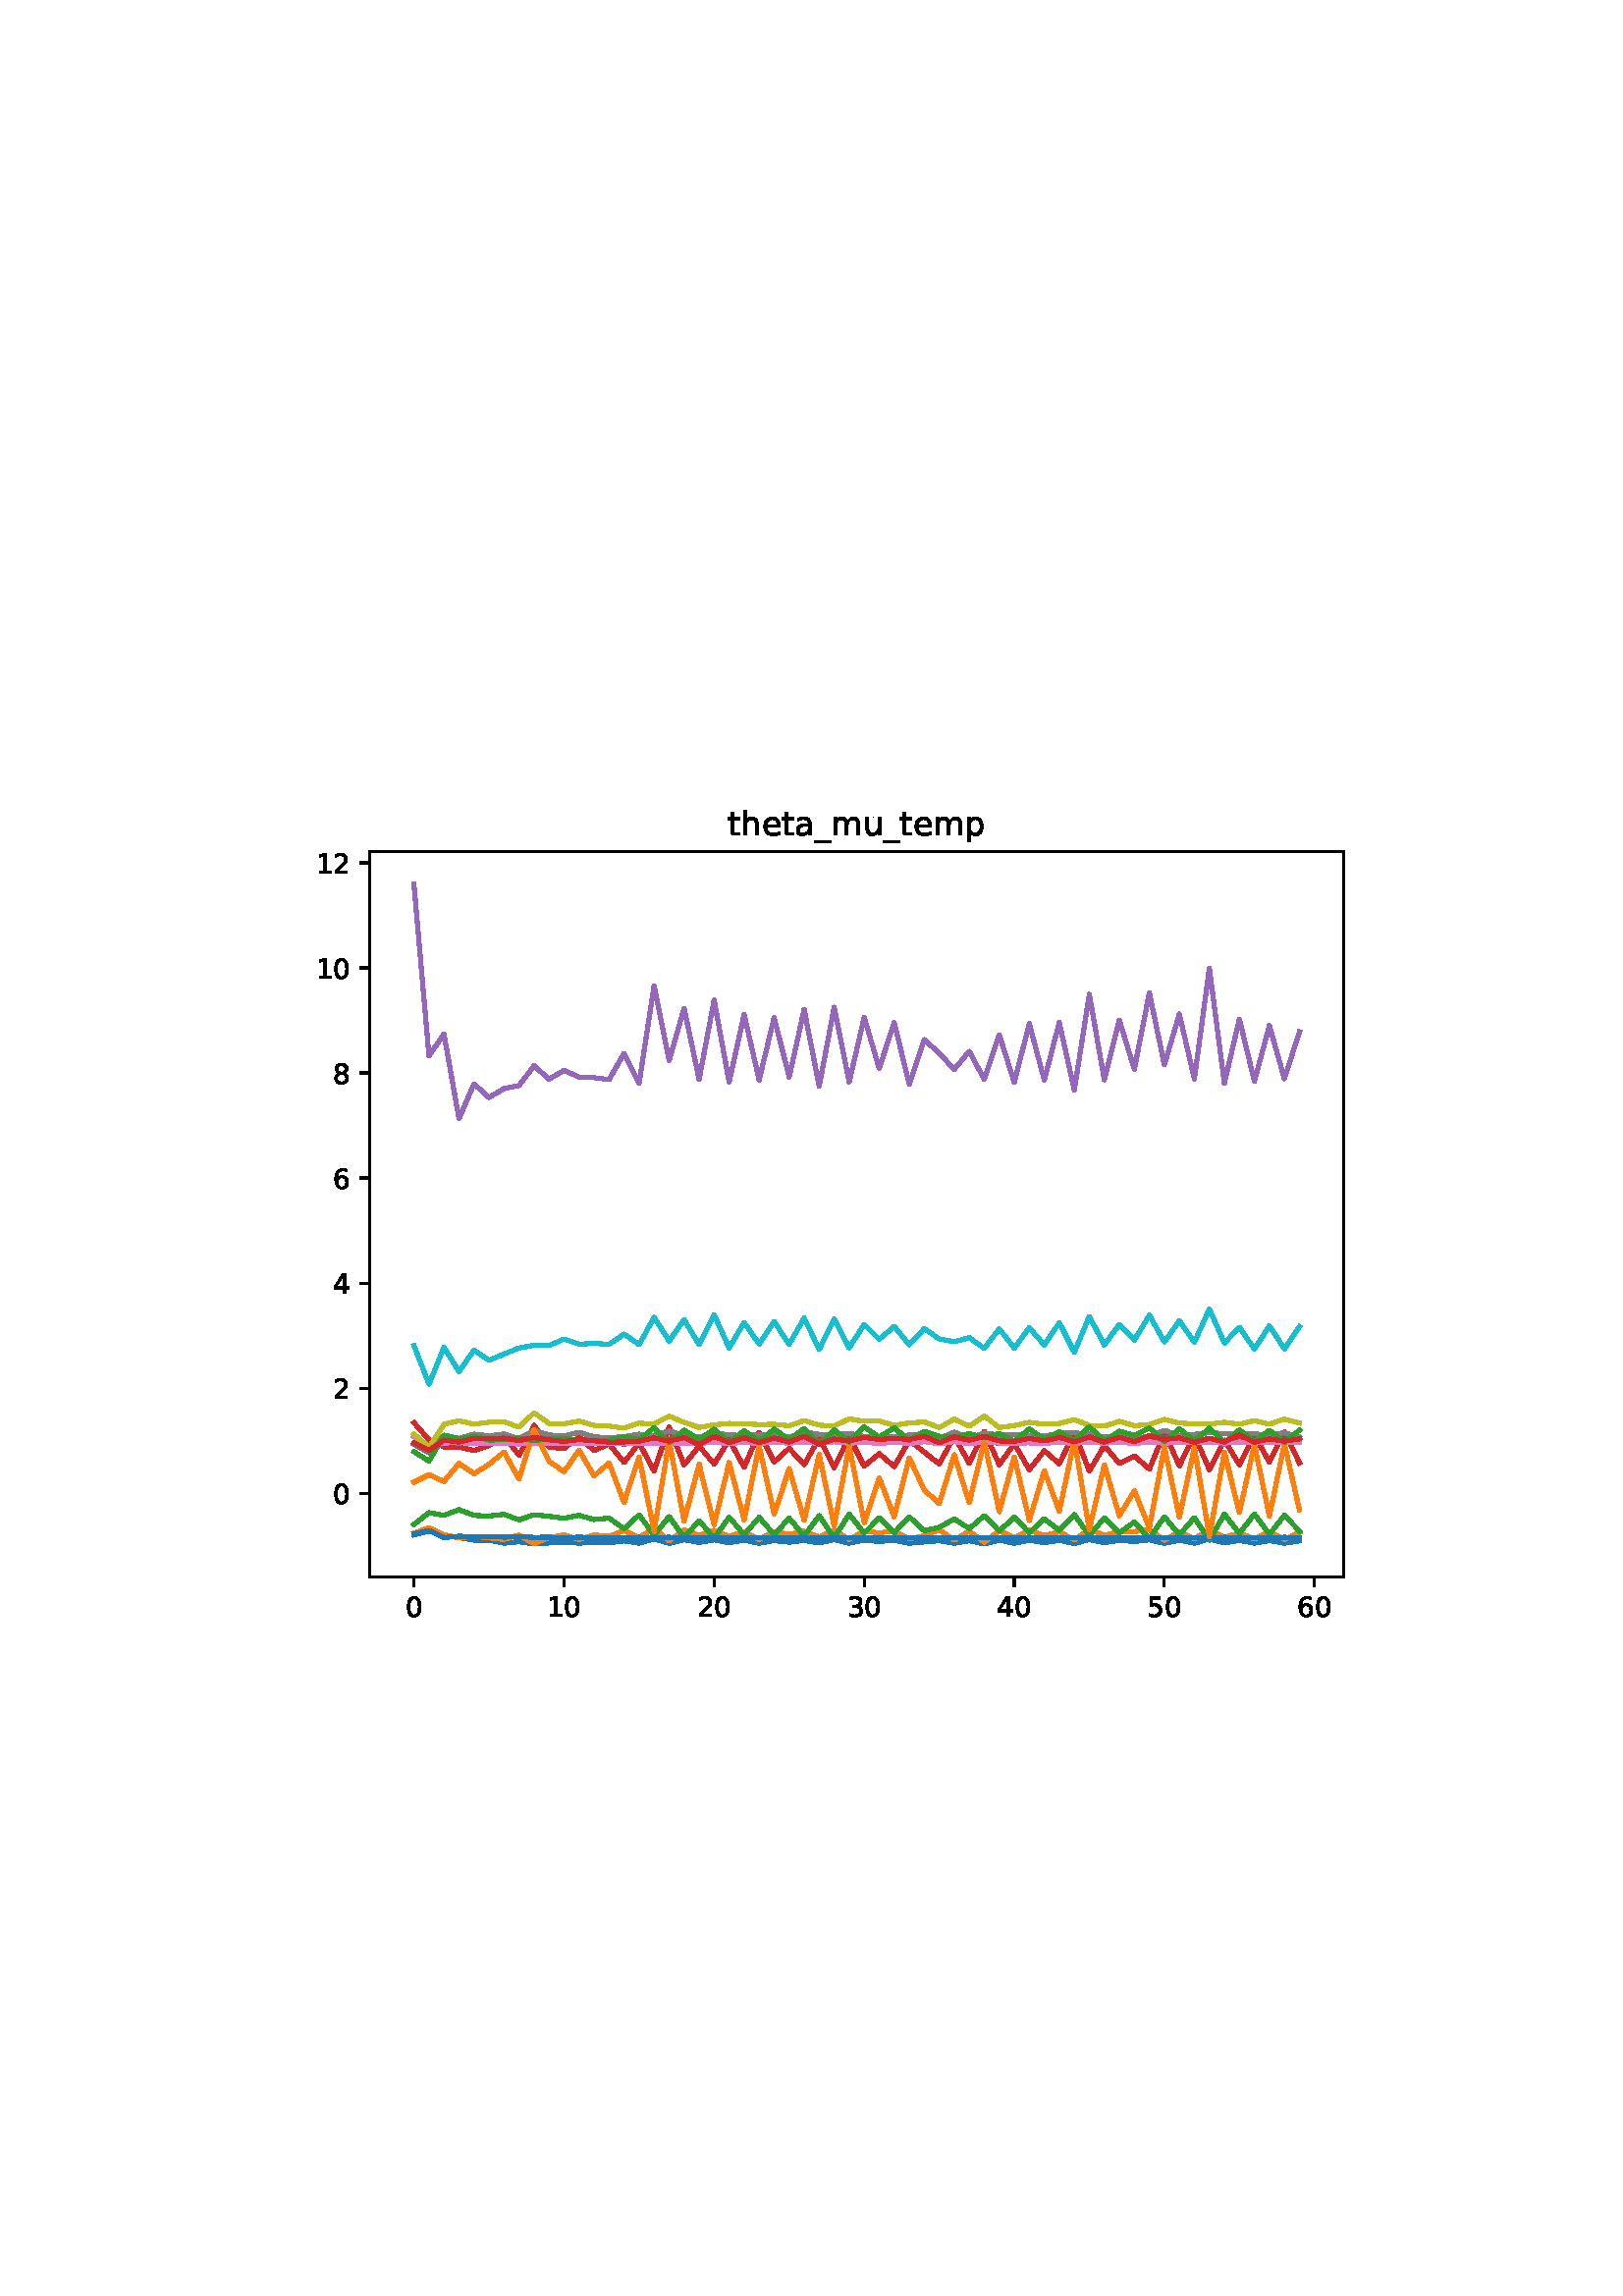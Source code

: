 %!PS-Adobe-3.0
%%Orientation: portrait
%%DocumentPaperSizes: letter
%%BoundingBox: 108 239 503 552
%%Pages: 1
%%EndComments
%%BeginProlog
/mpldict 8 dict def
mpldict begin
/m { moveto } bind def
/l { lineto } bind def
/r { rlineto } bind def
/c { curveto } bind def
/cl { closepath } bind def
/box {
m
1 index 0 r
0 exch r
neg 0 r
cl
} bind def
/clipbox {
box
clip
newpath
} bind def
%!PS-Adobe-3.0 Resource-Font
%%Copyright: Copyright (c) 2003 by Bitstream, Inc. All Rights Reserved. Copyright (c) 2006 by Tavmjong Bah. All Rights Reserved. DejaVu changes are in public domain 
25 dict begin
/_d{bind def}bind def
/_m{moveto}_d
/_l{lineto}_d
/_cl{closepath eofill}_d
/_c{curveto}_d
/_sc{7 -1 roll{setcachedevice}{pop pop pop pop pop pop}ifelse}_d
/_e{exec}_d
/FontName /DejaVuSans def
/PaintType 0 def
/FontMatrix[.001 0 0 .001 0 0]def
/FontBBox[-1021 -463 1793 1232]def
/FontType 3 def
/Encoding [ /zero /one /two /three /four /five /six /eight /underscore /a /e /h /m /p /t /u ] def
/FontInfo 10 dict dup begin
/FamilyName (DejaVu Sans) def
/FullName (DejaVu Sans) def
/Notice (Copyright (c) 2003 by Bitstream, Inc. All Rights Reserved. Copyright (c) 2006 by Tavmjong Bah. All Rights Reserved. DejaVu changes are in public domain ) def
/Weight (Book) def
/Version (Version 2.35) def
/ItalicAngle 0.0 def
/isFixedPitch false def
/UnderlinePosition -130 def
/UnderlineThickness 90 def
end readonly def
/CharStrings 17 dict dup begin
/.notdef 0 def
/zero{636 0 66 -13 570 742 _sc
318 664 _m
267 664 229 639 203 589 _c
177 539 165 464 165 364 _c
165 264 177 189 203 139 _c
229 89 267 64 318 64 _c
369 64 407 89 433 139 _c
458 189 471 264 471 364 _c
471 464 458 539 433 589 _c
407 639 369 664 318 664 _c
318 742 _m
399 742 461 709 505 645 _c
548 580 570 486 570 364 _c
570 241 548 147 505 83 _c
461 19 399 -13 318 -13 _c
236 -13 173 19 130 83 _c
87 147 66 241 66 364 _c
66 486 87 580 130 645 _c
173 709 236 742 318 742 _c
_cl}_d
/one{636 0 110 0 544 729 _sc
124 83 _m
285 83 _l
285 639 _l
110 604 _l
110 694 _l
284 729 _l
383 729 _l
383 83 _l
544 83 _l
544 0 _l
124 0 _l
124 83 _l
_cl}_d
/two{{636 0 73 0 536 742 _sc
192 83 _m
536 83 _l
536 0 _l
73 0 _l
73 83 _l
110 121 161 173 226 239 _c
290 304 331 346 348 365 _c
380 400 402 430 414 455 _c
426 479 433 504 433 528 _c
433 566 419 598 392 622 _c
365 646 330 659 286 659 _c
255 659 222 653 188 643 _c
154 632 117 616 78 594 _c
78 694 _l
118 710 155 722 189 730 _c
223 738 255 742 284 742 _c
}_e{359 742 419 723 464 685 _c
509 647 532 597 532 534 _c
532 504 526 475 515 449 _c
504 422 484 390 454 354 _c
446 344 420 317 376 272 _c
332 227 271 164 192 83 _c
_cl}_e}_d
/three{{636 0 76 -13 556 742 _sc
406 393 _m
453 383 490 362 516 330 _c
542 298 556 258 556 212 _c
556 140 531 84 482 45 _c
432 6 362 -13 271 -13 _c
240 -13 208 -10 176 -4 _c
144 1 110 10 76 22 _c
76 117 _l
103 101 133 89 166 81 _c
198 73 232 69 268 69 _c
330 69 377 81 409 105 _c
441 129 458 165 458 212 _c
458 254 443 288 413 312 _c
383 336 341 349 287 349 _c
}_e{202 349 _l
202 430 _l
291 430 _l
339 430 376 439 402 459 _c
428 478 441 506 441 543 _c
441 580 427 609 401 629 _c
374 649 336 659 287 659 _c
260 659 231 656 200 650 _c
169 644 135 635 98 623 _c
98 711 _l
135 721 170 729 203 734 _c
235 739 266 742 296 742 _c
370 742 429 725 473 691 _c
517 657 539 611 539 553 _c
539 513 527 479 504 451 _c
481 423 448 403 406 393 _c
_cl}_e}_d
/four{636 0 49 0 580 729 _sc
378 643 _m
129 254 _l
378 254 _l
378 643 _l
352 729 _m
476 729 _l
476 254 _l
580 254 _l
580 172 _l
476 172 _l
476 0 _l
378 0 _l
378 172 _l
49 172 _l
49 267 _l
352 729 _l
_cl}_d
/five{{636 0 77 -13 549 729 _sc
108 729 _m
495 729 _l
495 646 _l
198 646 _l
198 467 _l
212 472 227 476 241 478 _c
255 480 270 482 284 482 _c
365 482 429 459 477 415 _c
525 370 549 310 549 234 _c
549 155 524 94 475 51 _c
426 8 357 -13 269 -13 _c
238 -13 207 -10 175 -6 _c
143 -1 111 6 77 17 _c
77 116 _l
106 100 136 88 168 80 _c
199 72 232 69 267 69 _c
}_e{323 69 368 83 401 113 _c
433 143 450 183 450 234 _c
450 284 433 324 401 354 _c
368 384 323 399 267 399 _c
241 399 214 396 188 390 _c
162 384 135 375 108 363 _c
108 729 _l
_cl}_e}_d
/six{{636 0 70 -13 573 742 _sc
330 404 _m
286 404 251 388 225 358 _c
199 328 186 286 186 234 _c
186 181 199 139 225 109 _c
251 79 286 64 330 64 _c
374 64 409 79 435 109 _c
461 139 474 181 474 234 _c
474 286 461 328 435 358 _c
409 388 374 404 330 404 _c
526 713 _m
526 623 _l
501 635 476 644 451 650 _c
425 656 400 659 376 659 _c
310 659 260 637 226 593 _c
}_e{192 549 172 482 168 394 _c
187 422 211 444 240 459 _c
269 474 301 482 336 482 _c
409 482 467 459 509 415 _c
551 371 573 310 573 234 _c
573 159 550 99 506 54 _c
462 9 403 -13 330 -13 _c
246 -13 181 19 137 83 _c
92 147 70 241 70 364 _c
70 479 97 571 152 639 _c
206 707 280 742 372 742 _c
396 742 421 739 447 735 _c
472 730 498 723 526 713 _c
_cl}_e}_d
/eight{{636 0 68 -13 568 742 _sc
318 346 _m
271 346 234 333 207 308 _c
180 283 167 249 167 205 _c
167 161 180 126 207 101 _c
234 76 271 64 318 64 _c
364 64 401 76 428 102 _c
455 127 469 161 469 205 _c
469 249 455 283 429 308 _c
402 333 365 346 318 346 _c
219 388 _m
177 398 144 418 120 447 _c
96 476 85 511 85 553 _c
85 611 105 657 147 691 _c
188 725 245 742 318 742 _c
}_e{390 742 447 725 489 691 _c
530 657 551 611 551 553 _c
551 511 539 476 515 447 _c
491 418 459 398 417 388 _c
464 377 501 355 528 323 _c
554 291 568 251 568 205 _c
568 134 546 80 503 43 _c
459 5 398 -13 318 -13 _c
237 -13 175 5 132 43 _c
89 80 68 134 68 205 _c
68 251 81 291 108 323 _c
134 355 171 377 219 388 _c
183 544 _m
183 506 194 476 218 455 _c
}_e{242 434 275 424 318 424 _c
360 424 393 434 417 455 _c
441 476 453 506 453 544 _c
453 582 441 611 417 632 _c
393 653 360 664 318 664 _c
275 664 242 653 218 632 _c
194 611 183 582 183 544 _c
_cl}_e}_d
/underscore{500 0 -9 -235 510 -165 _sc
510 -165 _m
510 -235 _l
-9 -235 _l
-9 -165 _l
510 -165 _l
_cl}_d
/a{{613 0 60 -13 522 560 _sc
343 275 _m
270 275 220 266 192 250 _c
164 233 150 205 150 165 _c
150 133 160 107 181 89 _c
202 70 231 61 267 61 _c
317 61 357 78 387 114 _c
417 149 432 196 432 255 _c
432 275 _l
343 275 _l
522 312 _m
522 0 _l
432 0 _l
432 83 _l
411 49 385 25 355 10 _c
325 -5 287 -13 243 -13 _c
187 -13 142 2 109 33 _c
76 64 60 106 60 159 _c
}_e{60 220 80 266 122 298 _c
163 329 224 345 306 345 _c
432 345 _l
432 354 _l
432 395 418 427 391 450 _c
364 472 326 484 277 484 _c
245 484 215 480 185 472 _c
155 464 127 453 100 439 _c
100 522 _l
132 534 164 544 195 550 _c
226 556 256 560 286 560 _c
365 560 424 539 463 498 _c
502 457 522 395 522 312 _c
_cl}_e}_d
/e{{615 0 55 -13 562 560 _sc
562 296 _m
562 252 _l
149 252 _l
153 190 171 142 205 110 _c
238 78 284 62 344 62 _c
378 62 412 66 444 74 _c
476 82 509 95 541 113 _c
541 28 _l
509 14 476 3 442 -3 _c
408 -9 373 -13 339 -13 _c
251 -13 182 12 131 62 _c
80 112 55 181 55 268 _c
55 357 79 428 127 481 _c
175 533 241 560 323 560 _c
397 560 455 536 498 489 _c
}_e{540 441 562 377 562 296 _c
472 322 _m
471 371 457 410 431 440 _c
404 469 368 484 324 484 _c
274 484 234 469 204 441 _c
174 413 156 373 152 322 _c
472 322 _l
_cl}_e}_d
/h{634 0 91 0 549 760 _sc
549 330 _m
549 0 _l
459 0 _l
459 327 _l
459 379 448 417 428 443 _c
408 469 378 482 338 482 _c
289 482 251 466 223 435 _c
195 404 181 362 181 309 _c
181 0 _l
91 0 _l
91 760 _l
181 760 _l
181 462 _l
202 494 227 519 257 535 _c
286 551 320 560 358 560 _c
420 560 468 540 500 501 _c
532 462 549 405 549 330 _c
_cl}_d
/m{{974 0 91 0 889 560 _sc
520 442 _m
542 482 569 511 600 531 _c
631 550 668 560 711 560 _c
767 560 811 540 842 500 _c
873 460 889 403 889 330 _c
889 0 _l
799 0 _l
799 327 _l
799 379 789 418 771 444 _c
752 469 724 482 686 482 _c
639 482 602 466 575 435 _c
548 404 535 362 535 309 _c
535 0 _l
445 0 _l
445 327 _l
445 379 435 418 417 444 _c
398 469 369 482 331 482 _c
}_e{285 482 248 466 221 435 _c
194 404 181 362 181 309 _c
181 0 _l
91 0 _l
91 547 _l
181 547 _l
181 462 _l
201 495 226 520 255 536 _c
283 552 317 560 357 560 _c
397 560 430 550 458 530 _c
486 510 506 480 520 442 _c
_cl}_e}_d
/p{{635 0 91 -207 580 560 _sc
181 82 _m
181 -207 _l
91 -207 _l
91 547 _l
181 547 _l
181 464 _l
199 496 223 520 252 536 _c
281 552 316 560 356 560 _c
422 560 476 533 518 481 _c
559 428 580 359 580 273 _c
580 187 559 117 518 65 _c
476 13 422 -13 356 -13 _c
316 -13 281 -5 252 10 _c
223 25 199 49 181 82 _c
487 273 _m
487 339 473 390 446 428 _c
418 466 381 485 334 485 _c
}_e{286 485 249 466 222 428 _c
194 390 181 339 181 273 _c
181 207 194 155 222 117 _c
249 79 286 61 334 61 _c
381 61 418 79 446 117 _c
473 155 487 207 487 273 _c
_cl}_e}_d
/t{392 0 27 0 368 702 _sc
183 702 _m
183 547 _l
368 547 _l
368 477 _l
183 477 _l
183 180 _l
183 135 189 106 201 94 _c
213 81 238 75 276 75 _c
368 75 _l
368 0 _l
276 0 _l
206 0 158 13 132 39 _c
106 65 93 112 93 180 _c
93 477 _l
27 477 _l
27 547 _l
93 547 _l
93 702 _l
183 702 _l
_cl}_d
/u{634 0 85 -13 543 560 _sc
85 216 _m
85 547 _l
175 547 _l
175 219 _l
175 167 185 129 205 103 _c
225 77 255 64 296 64 _c
344 64 383 79 411 110 _c
439 141 453 183 453 237 _c
453 547 _l
543 547 _l
543 0 _l
453 0 _l
453 84 _l
431 50 405 26 377 10 _c
348 -5 315 -13 277 -13 _c
214 -13 166 6 134 45 _c
101 83 85 140 85 216 _c
311 560 _m
311 560 _l
_cl}_d
end readonly def

/BuildGlyph
 {exch begin
 CharStrings exch
 2 copy known not{pop /.notdef}if
 true 3 1 roll get exec
 end}_d

/BuildChar {
 1 index /Encoding get exch get
 1 index /BuildGlyph get exec
}_d

FontName currentdict end definefont pop
end
%%EndProlog
%%Page: 1 1
mpldict begin
108.631 239.846 translate
394.739 312.309 0 0 clipbox
gsave
0 0 m
394.739 0 l
394.739 312.309 l
0 312.309 l
cl
1.000 setgray
fill
grestore
gsave
26.919 23.872 m
384.039 23.872 l
384.039 289.984 l
26.919 289.984 l
cl
1.000 setgray
fill
grestore
0.800 setlinewidth
1 setlinejoin
0 setlinecap
[] 0 setdash
0.000 setgray
gsave
/o {
gsave
newpath
translate
0.8 setlinewidth
1 setlinejoin
0 setlinecap
0 0 m
0 -3.5 l

gsave
0.000 setgray
fill
grestore
stroke
grestore
} bind def
43.151 23.872 o
grestore
/DejaVuSans findfont
10.000 scalefont
setfont
gsave
39.972 9.278 translate
0.0 rotate
0.0 0.0 m /zero glyphshow
grestore
gsave
/o {
gsave
newpath
translate
0.8 setlinewidth
1 setlinejoin
0 setlinecap
0 0 m
0 -3.5 l

gsave
0.000 setgray
fill
grestore
stroke
grestore
} bind def
98.178 23.872 o
grestore
gsave
91.818 9.278 translate
0.0 rotate
0.0 0.0 m /one glyphshow
6.362 0.0 m /zero glyphshow
grestore
gsave
/o {
gsave
newpath
translate
0.8 setlinewidth
1 setlinejoin
0 setlinecap
0 0 m
0 -3.5 l

gsave
0.000 setgray
fill
grestore
stroke
grestore
} bind def
153.204 23.872 o
grestore
gsave
146.844 9.278 translate
0.0 rotate
0.0 0.0 m /two glyphshow
6.362 0.0 m /zero glyphshow
grestore
gsave
/o {
gsave
newpath
translate
0.8 setlinewidth
1 setlinejoin
0 setlinecap
0 0 m
0 -3.5 l

gsave
0.000 setgray
fill
grestore
stroke
grestore
} bind def
208.23 23.872 o
grestore
gsave
201.871 9.278 translate
0.0 rotate
0.0 0.0 m /three glyphshow
6.362 0.0 m /zero glyphshow
grestore
gsave
/o {
gsave
newpath
translate
0.8 setlinewidth
1 setlinejoin
0 setlinecap
0 0 m
0 -3.5 l

gsave
0.000 setgray
fill
grestore
stroke
grestore
} bind def
263.256 23.872 o
grestore
gsave
256.897 9.278 translate
0.0 rotate
0.0 0.0 m /four glyphshow
6.362 0.0 m /zero glyphshow
grestore
gsave
/o {
gsave
newpath
translate
0.8 setlinewidth
1 setlinejoin
0 setlinecap
0 0 m
0 -3.5 l

gsave
0.000 setgray
fill
grestore
stroke
grestore
} bind def
318.282 23.872 o
grestore
gsave
311.923 9.278 translate
0.0 rotate
0.0 0.0 m /five glyphshow
6.362 0.0 m /zero glyphshow
grestore
gsave
/o {
gsave
newpath
translate
0.8 setlinewidth
1 setlinejoin
0 setlinecap
0 0 m
0 -3.5 l

gsave
0.000 setgray
fill
grestore
stroke
grestore
} bind def
373.309 23.872 o
grestore
gsave
366.949 9.278 translate
0.0 rotate
0.0 0.0 m /six glyphshow
6.362 0.0 m /zero glyphshow
grestore
gsave
/o {
gsave
newpath
translate
0.8 setlinewidth
1 setlinejoin
0 setlinecap
0 0 m
-3.5 0 l

gsave
0.000 setgray
fill
grestore
stroke
grestore
} bind def
26.919 54.565 o
grestore
gsave
13.559 50.768 translate
0.0 rotate
0.0 0.0 m /zero glyphshow
grestore
gsave
/o {
gsave
newpath
translate
0.8 setlinewidth
1 setlinejoin
0 setlinecap
0 0 m
-3.5 0 l

gsave
0.000 setgray
fill
grestore
stroke
grestore
} bind def
26.919 93.1 o
grestore
gsave
13.559 89.303 translate
0.0 rotate
0.0 0.0 m /two glyphshow
grestore
gsave
/o {
gsave
newpath
translate
0.8 setlinewidth
1 setlinejoin
0 setlinecap
0 0 m
-3.5 0 l

gsave
0.000 setgray
fill
grestore
stroke
grestore
} bind def
26.919 131.634 o
grestore
gsave
13.559 127.837 translate
0.0 rotate
0.0 0.0 m /four glyphshow
grestore
gsave
/o {
gsave
newpath
translate
0.8 setlinewidth
1 setlinejoin
0 setlinecap
0 0 m
-3.5 0 l

gsave
0.000 setgray
fill
grestore
stroke
grestore
} bind def
26.919 170.168 o
grestore
gsave
13.559 166.371 translate
0.0 rotate
0.0 0.0 m /six glyphshow
grestore
gsave
/o {
gsave
newpath
translate
0.8 setlinewidth
1 setlinejoin
0 setlinecap
0 0 m
-3.5 0 l

gsave
0.000 setgray
fill
grestore
stroke
grestore
} bind def
26.919 208.702 o
grestore
gsave
13.559 204.905 translate
0.0 rotate
0.0 0.0 m /eight glyphshow
grestore
gsave
/o {
gsave
newpath
translate
0.8 setlinewidth
1 setlinejoin
0 setlinecap
0 0 m
-3.5 0 l

gsave
0.000 setgray
fill
grestore
stroke
grestore
} bind def
26.919 247.236 o
grestore
gsave
7.2 243.439 translate
0.0 rotate
0.0 0.0 m /one glyphshow
6.362 0.0 m /zero glyphshow
grestore
gsave
/o {
gsave
newpath
translate
0.8 setlinewidth
1 setlinejoin
0 setlinecap
0 0 m
-3.5 0 l

gsave
0.000 setgray
fill
grestore
stroke
grestore
} bind def
26.919 285.77 o
grestore
gsave
7.2 281.974 translate
0.0 rotate
0.0 0.0 m /one glyphshow
6.362 0.0 m /two glyphshow
grestore
1.500 setlinewidth
2 setlinecap
0.122 0.467 0.706 setrgbcolor
gsave
357.1 266.1 26.92 23.87 clipbox
43.151 39.271 m
48.654 40.698 l
54.157 38.888 l
59.659 38.316 l
65.162 37.349 l
70.665 37.325 l
76.167 36.228 l
81.67 36.774 l
87.172 36.006 l
92.675 36.313 l
98.178 36.641 l
103.68 36.246 l
109.183 36.562 l
114.686 36.378 l
120.188 37.102 l
125.691 36.263 l
131.193 37.805 l
136.696 36.181 l
142.199 37.478 l
147.701 36.546 l
153.204 37.442 l
158.706 36.425 l
164.209 37.349 l
169.712 36.213 l
175.214 37.198 l
180.717 36.612 l
186.22 37.267 l
191.722 36.314 l
197.225 37.572 l
202.727 36.246 l
208.23 37.354 l
213.733 36.886 l
219.235 37.287 l
224.738 36.236 l
230.241 36.696 l
235.743 37.149 l
241.246 36.208 l
246.748 37.127 l
252.251 35.968 l
257.754 37.38 l
263.256 36.205 l
268.759 37.341 l
274.261 36.447 l
279.764 37.296 l
285.267 36.135 l
290.769 37.555 l
296.272 36.454 l
301.775 37.274 l
307.277 36.865 l
312.78 37.451 l
318.282 36.186 l
323.785 37.324 l
329.288 36.216 l
334.79 37.806 l
340.293 36.312 l
345.796 37.262 l
351.298 36.25 l
356.801 37.192 l
362.303 36.231 l
367.806 37.079 l
stroke
grestore
1.000 0.498 0.055 setrgbcolor
gsave
357.1 266.1 26.92 23.87 clipbox
43.151 39.953 m
48.654 41.916 l
54.157 39.311 l
59.659 38.237 l
65.162 38.732 l
70.665 38.196 l
76.167 37.609 l
81.67 39.23 l
87.172 36.039 l
92.675 38.307 l
98.178 39.304 l
103.68 37.602 l
109.183 39.274 l
114.686 38.757 l
120.188 40.902 l
125.691 38.364 l
131.193 41.676 l
136.696 37.108 l
142.199 41.085 l
147.701 39.187 l
153.204 40.952 l
158.706 38.7 l
164.209 40.563 l
169.712 37.585 l
175.214 40.522 l
180.717 39.488 l
186.22 40.631 l
191.722 38.584 l
197.225 40.975 l
202.727 37.638 l
208.23 40.669 l
213.733 40.036 l
219.235 40.72 l
224.738 37.876 l
230.241 38.946 l
235.743 41.156 l
241.246 37.392 l
246.748 40.629 l
252.251 36.579 l
257.754 40.856 l
263.256 38.308 l
268.759 41.025 l
274.261 39.053 l
279.764 40.441 l
285.267 37.451 l
290.769 41.134 l
296.272 39.217 l
301.775 40.353 l
307.277 40.472 l
312.78 41.254 l
318.282 37.316 l
323.785 40.555 l
329.288 37.855 l
334.79 41.325 l
340.293 38.372 l
345.796 40.01 l
351.298 37.743 l
356.801 40.478 l
362.303 37.641 l
367.806 40.226 l
stroke
grestore
0.173 0.627 0.173 setrgbcolor
gsave
357.1 266.1 26.92 23.87 clipbox
43.151 43.11 m
48.654 47.431 l
54.157 46.447 l
59.659 48.541 l
65.162 46.422 l
70.665 46.217 l
76.167 46.83 l
81.67 44.805 l
87.172 46.667 l
92.675 46.114 l
98.178 45.365 l
103.68 46.457 l
109.183 44.923 l
114.686 45.452 l
120.188 41.522 l
125.691 46.615 l
131.193 39.201 l
136.696 46.011 l
142.199 38.319 l
147.701 44.505 l
153.204 38.083 l
158.706 45.787 l
164.209 39.302 l
169.712 45.739 l
175.214 39.341 l
180.717 45.423 l
186.22 38.881 l
191.722 46.341 l
197.225 38.234 l
202.727 46.877 l
208.23 39.928 l
213.733 45.493 l
219.235 40.093 l
224.738 45.938 l
230.241 40.829 l
235.743 42.067 l
241.246 45.139 l
246.748 41.608 l
252.251 46.31 l
257.754 40.695 l
263.256 45.749 l
268.759 40.099 l
274.261 45.156 l
279.764 40.965 l
285.267 46.739 l
290.769 39.065 l
296.272 45.508 l
301.775 39.954 l
307.277 44.049 l
312.78 37.972 l
318.282 45.947 l
323.785 39.286 l
329.288 45.617 l
334.79 37.32 l
340.293 46.892 l
345.796 39.805 l
351.298 46.939 l
356.801 39.492 l
362.303 46.455 l
367.806 40.7 l
stroke
grestore
0.839 0.153 0.157 setrgbcolor
gsave
357.1 266.1 26.92 23.87 clipbox
43.151 80.406 m
48.654 74.174 l
54.157 71.51 l
59.659 71.488 l
65.162 70.246 l
70.665 71.997 l
76.167 75.554 l
81.67 68.494 l
87.172 79.49 l
92.675 71.452 l
98.178 70.987 l
103.68 75.204 l
109.183 70.232 l
114.686 72.644 l
120.188 65.844 l
125.691 73.032 l
131.193 62.684 l
136.696 78.936 l
142.199 64.946 l
147.701 71.847 l
153.204 65.241 l
158.706 74.149 l
164.209 64.121 l
169.712 76.903 l
175.214 66.018 l
180.717 71.032 l
186.22 65.048 l
191.722 74.799 l
197.225 63.951 l
202.727 75.335 l
208.23 64.481 l
213.733 69.096 l
219.235 64.34 l
224.738 73.93 l
230.241 69.666 l
235.743 65.29 l
241.246 75.39 l
246.748 65.568 l
252.251 77.307 l
257.754 65.007 l
263.256 72.788 l
268.759 63.174 l
274.261 70.167 l
279.764 65.348 l
285.267 76.841 l
290.769 62.713 l
296.272 72.016 l
301.775 65.495 l
307.277 68.244 l
312.78 63.415 l
318.282 76.788 l
323.785 64.657 l
329.288 75.947 l
334.79 63.196 l
340.293 74.067 l
345.796 65.028 l
351.298 75.871 l
356.801 65.975 l
362.303 77.019 l
367.806 65.667 l
stroke
grestore
0.580 0.404 0.741 setrgbcolor
gsave
357.1 266.1 26.92 23.87 clipbox
43.151 72.55 m
48.654 69.352 l
54.157 73.63 l
59.659 72.861 l
65.162 74.261 l
70.665 73.898 l
76.167 74.892 l
81.67 73.774 l
87.172 73.884 l
92.675 73.878 l
98.178 73.378 l
103.68 73.145 l
109.183 73.509 l
114.686 73.847 l
120.188 73.444 l
125.691 73.067 l
131.193 73.978 l
136.696 73.42 l
142.199 74.472 l
147.701 73.337 l
153.204 74.157 l
158.706 73.497 l
164.209 75.088 l
169.712 73.163 l
175.214 75.276 l
180.717 73.141 l
186.22 74.707 l
191.722 73.084 l
197.225 74.904 l
202.727 73.005 l
208.23 74.872 l
213.733 73.533 l
219.235 74.632 l
224.738 73.937 l
230.241 75.368 l
235.743 73.47 l
241.246 74.996 l
246.748 73.644 l
252.251 74.574 l
257.754 74.202 l
263.256 73.839 l
268.759 73.535 l
274.261 73.189 l
279.764 74.279 l
285.267 72.599 l
290.769 73.798 l
296.272 73.496 l
301.775 75.207 l
307.277 73.038 l
312.78 75.116 l
318.282 73.159 l
323.785 75.769 l
329.288 73.293 l
334.79 74.18 l
340.293 72.497 l
345.796 75.284 l
351.298 73.033 l
356.801 74.989 l
362.303 72.796 l
367.806 75.057 l
stroke
grestore
0.549 0.337 0.294 setrgbcolor
gsave
357.1 266.1 26.92 23.87 clipbox
43.151 72.752 m
48.654 69.72 l
54.157 74.029 l
59.659 74.024 l
65.162 74.411 l
70.665 73.417 l
76.167 74.311 l
81.67 72.938 l
87.172 74.045 l
92.675 73.711 l
98.178 73.041 l
103.68 73.972 l
109.183 73.321 l
114.686 73.376 l
120.188 72.54 l
125.691 73.502 l
131.193 72.829 l
136.696 74.046 l
142.199 74.897 l
147.701 72.686 l
153.204 74.456 l
158.706 73.45 l
164.209 74.629 l
169.712 73.451 l
175.214 74.655 l
180.717 73.43 l
186.22 75.033 l
191.722 73.994 l
197.225 73.953 l
202.727 73.911 l
208.23 75.315 l
213.733 73.156 l
219.235 75.26 l
224.738 73.402 l
230.241 74.902 l
235.743 72.636 l
241.246 75.008 l
246.748 73.257 l
252.251 73.803 l
257.754 72.845 l
263.256 73.411 l
268.759 74.272 l
274.261 73.626 l
279.764 74.091 l
285.267 74.109 l
290.769 74.277 l
296.272 73.467 l
301.775 75.475 l
307.277 73.121 l
312.78 74.035 l
318.282 74.906 l
323.785 74.483 l
329.288 73.439 l
334.79 74.017 l
340.293 73.02 l
345.796 74.641 l
351.298 73.365 l
356.801 74.962 l
362.303 73.138 l
367.806 74.699 l
stroke
grestore
0.890 0.467 0.761 setrgbcolor
gsave
357.1 266.1 26.92 23.87 clipbox
43.151 75.301 m
48.654 71.785 l
54.157 72.953 l
59.659 73.229 l
65.162 72.748 l
70.665 72.875 l
76.167 72.873 l
81.67 72.632 l
87.172 72.875 l
92.675 72.856 l
98.178 72.895 l
103.68 72.804 l
109.183 72.832 l
114.686 72.911 l
120.188 72.737 l
125.691 72.813 l
131.193 72.715 l
136.696 72.853 l
142.199 72.998 l
147.701 72.833 l
153.204 73.309 l
158.706 72.737 l
164.209 73.281 l
169.712 72.79 l
175.214 73.353 l
180.717 72.884 l
186.22 73.401 l
191.722 72.823 l
197.225 73.424 l
202.727 72.897 l
208.23 73.317 l
213.733 72.781 l
219.235 73.285 l
224.738 72.808 l
230.241 73.478 l
235.743 72.758 l
241.246 73.486 l
246.748 72.775 l
252.251 73.338 l
257.754 72.995 l
263.256 73.017 l
268.759 73.025 l
274.261 72.891 l
279.764 73.21 l
285.267 72.897 l
290.769 73.26 l
296.272 72.929 l
301.775 73.281 l
307.277 72.814 l
312.78 73.377 l
318.282 72.918 l
323.785 73.24 l
329.288 73.029 l
334.79 73.218 l
340.293 72.997 l
345.796 73.352 l
351.298 72.952 l
356.801 73.395 l
362.303 72.976 l
367.806 73.336 l
stroke
grestore
0.498 setgray
gsave
357.1 266.1 26.92 23.87 clipbox
43.151 72.959 m
48.654 69.997 l
54.157 75.889 l
59.659 74.651 l
65.162 76.247 l
70.665 75.592 l
76.167 76.259 l
81.67 74.555 l
87.172 77.642 l
92.675 75.94 l
98.178 75.525 l
103.68 76.888 l
109.183 75.276 l
114.686 74.851 l
120.188 75.33 l
125.691 76.218 l
131.193 75.745 l
136.696 77.375 l
142.199 75.761 l
147.701 75.176 l
153.204 76.592 l
158.706 76.027 l
164.209 75.645 l
169.712 76.045 l
175.214 75.866 l
180.717 75.048 l
186.22 77.039 l
191.722 76.121 l
197.225 75.995 l
202.727 76.527 l
208.23 75.336 l
213.733 74.841 l
219.235 75.299 l
224.738 75.888 l
230.241 76.37 l
235.743 74.566 l
241.246 76.991 l
246.748 74.842 l
252.251 76.596 l
257.754 75.891 l
263.256 76.009 l
268.759 75.798 l
274.261 75.522 l
279.764 76.568 l
285.267 76.674 l
290.769 76.241 l
296.272 75.194 l
301.775 75.79 l
307.277 74.74 l
312.78 75.36 l
318.282 77.649 l
323.785 75.688 l
329.288 76.167 l
334.79 76.728 l
340.293 76.456 l
345.796 76.62 l
351.298 76.312 l
356.801 75.853 l
362.303 76.758 l
367.806 74.946 l
stroke
grestore
0.737 0.741 0.133 setrgbcolor
gsave
357.1 266.1 26.92 23.87 clipbox
43.151 76.254 m
48.654 71.561 l
54.157 79.835 l
59.659 81.15 l
65.162 79.911 l
70.665 80.596 l
76.167 80.761 l
81.67 78.813 l
87.172 84.076 l
92.675 80.165 l
98.178 80.007 l
103.68 81.045 l
109.183 79.451 l
114.686 79.213 l
120.188 78.425 l
125.691 80.265 l
131.193 79.951 l
136.696 82.836 l
142.199 80.54 l
147.701 78.693 l
153.204 79.655 l
158.706 80.172 l
164.209 80.022 l
169.712 79.752 l
175.214 79.844 l
180.717 79.329 l
186.22 81.218 l
191.722 79.538 l
197.225 79.202 l
202.727 81.841 l
208.23 80.942 l
213.733 81.03 l
219.235 79.465 l
224.738 80.34 l
230.241 80.71 l
235.743 78.651 l
241.246 81.724 l
246.748 79.209 l
252.251 82.846 l
257.754 78.665 l
263.256 79.377 l
268.759 80.598 l
274.261 79.863 l
279.764 80.133 l
285.267 81.564 l
290.769 79.439 l
296.272 79.158 l
301.775 80.939 l
307.277 79.328 l
312.78 79.774 l
318.282 81.64 l
323.785 80.297 l
329.288 80.028 l
334.79 79.926 l
340.293 80.576 l
345.796 79.889 l
351.298 81.18 l
356.801 79.872 l
362.303 81.749 l
367.806 80.344 l
stroke
grestore
0.090 0.745 0.812 setrgbcolor
gsave
357.1 266.1 26.92 23.87 clipbox
43.151 108.687 m
48.654 94.554 l
54.157 108.071 l
59.659 99.164 l
65.162 107.056 l
70.665 103.306 l
76.167 105.629 l
81.67 107.85 l
87.172 108.803 l
92.675 108.739 l
98.178 111.125 l
103.68 109.225 l
109.183 109.489 l
114.686 109.2 l
120.188 112.941 l
125.691 109.06 l
131.193 119.101 l
136.696 110.395 l
142.199 118.216 l
147.701 109.096 l
153.204 120.085 l
158.706 107.801 l
164.209 117.193 l
169.712 109.253 l
175.214 117.493 l
180.717 109.181 l
186.22 118.812 l
191.722 107.273 l
197.225 118.436 l
202.727 107.858 l
208.23 116.486 l
213.733 111.009 l
219.235 115.763 l
224.738 109.001 l
230.241 114.919 l
235.743 111.162 l
241.246 110.143 l
246.748 111.601 l
252.251 107.708 l
257.754 114.871 l
263.256 107.795 l
268.759 115.28 l
274.261 108.885 l
279.764 117.112 l
285.267 106.24 l
290.769 119.407 l
296.272 108.924 l
301.775 116.524 l
307.277 110.729 l
312.78 119.856 l
318.282 110.044 l
323.785 117.797 l
329.288 109.909 l
334.79 122.115 l
340.293 109.629 l
345.796 115.422 l
351.298 107.426 l
356.801 115.961 l
362.303 107.509 l
367.806 115.621 l
stroke
grestore
0.122 0.467 0.706 setrgbcolor
gsave
357.1 266.1 26.92 23.87 clipbox
43.151 39.643 m
48.654 40.861 l
54.157 38.303 l
59.659 38.809 l
65.162 38.587 l
70.665 38.654 l
76.167 38.447 l
81.67 38.593 l
87.172 38.382 l
92.675 38.432 l
98.178 38.255 l
103.68 38.442 l
109.183 38.295 l
114.686 38.36 l
120.188 38.227 l
125.691 38.409 l
131.193 38.23 l
136.696 38.427 l
142.199 38.154 l
147.701 38.393 l
153.204 38.116 l
158.706 38.29 l
164.209 38.137 l
169.712 38.352 l
175.214 38.179 l
180.717 38.269 l
186.22 38.132 l
191.722 38.384 l
197.225 38.082 l
202.727 38.361 l
208.23 38.192 l
213.733 38.324 l
219.235 38.144 l
224.738 38.285 l
230.241 38.137 l
235.743 38.297 l
241.246 38.181 l
246.748 38.259 l
252.251 38.125 l
257.754 38.22 l
263.256 38.167 l
268.759 38.172 l
274.261 38.229 l
279.764 38.152 l
285.267 38.349 l
290.769 38.067 l
296.272 38.275 l
301.775 38.193 l
307.277 38.314 l
312.78 38.081 l
318.282 38.358 l
323.785 38.121 l
329.288 38.31 l
334.79 38.128 l
340.293 38.421 l
345.796 38.158 l
351.298 38.329 l
356.801 38.17 l
362.303 38.419 l
367.806 38.175 l
stroke
grestore
1.000 0.498 0.055 setrgbcolor
gsave
357.1 266.1 26.92 23.87 clipbox
43.151 58.617 m
48.654 61.358 l
54.157 58.896 l
59.659 65.496 l
65.162 61.713 l
70.665 65.145 l
76.167 69.707 l
81.67 59.795 l
87.172 77.824 l
92.675 66.265 l
98.178 62.44 l
103.68 70.361 l
109.183 60.926 l
114.686 65.668 l
120.188 51.149 l
125.691 67.904 l
131.193 40.543 l
136.696 73.826 l
142.199 44.341 l
147.701 65.194 l
153.204 43.049 l
158.706 65.814 l
164.209 44.836 l
169.712 71.965 l
175.214 46.863 l
180.717 63.611 l
186.22 44.656 l
191.722 68.774 l
197.225 42.555 l
202.727 71.963 l
208.23 43.809 l
213.733 60.241 l
219.235 45.933 l
224.738 67.581 l
230.241 55.771 l
235.743 50.77 l
241.246 68.69 l
246.748 51.064 l
252.251 73.579 l
257.754 47.807 l
263.256 67.893 l
268.759 44.584 l
274.261 62.864 l
279.764 47.959 l
285.267 73.923 l
290.769 41.216 l
296.272 64.998 l
301.775 46.269 l
307.277 55.472 l
312.78 41.767 l
318.282 71.561 l
323.785 45.72 l
329.288 71.421 l
334.79 38.608 l
340.293 69.58 l
345.796 47.475 l
351.298 72.407 l
356.801 46.129 l
362.303 72.69 l
367.806 48.443 l
stroke
grestore
0.173 0.627 0.173 setrgbcolor
gsave
357.1 266.1 26.92 23.87 clipbox
43.151 69.79 m
48.654 66.363 l
54.157 75.86 l
59.659 74.481 l
65.162 75.394 l
70.665 74.044 l
76.167 74.209 l
81.67 74.831 l
87.172 73.815 l
92.675 74.705 l
98.178 74.454 l
103.68 74.337 l
109.183 73.753 l
114.686 74.02 l
120.188 75.283 l
125.691 74.209 l
131.193 78.642 l
136.696 73.189 l
142.199 77.675 l
147.701 74.319 l
153.204 78.044 l
158.706 73.229 l
164.209 77.501 l
169.712 73.746 l
175.214 78.056 l
180.717 74.234 l
186.22 78.32 l
191.722 72.456 l
197.225 77.832 l
202.727 73.347 l
208.23 78.9 l
213.733 75.178 l
219.235 78.524 l
224.738 73.975 l
230.241 77.278 l
235.743 75.426 l
241.246 75.206 l
246.748 76.434 l
252.251 75.055 l
257.754 76.493 l
263.256 73.665 l
268.759 78.147 l
274.261 74.455 l
279.764 77.08 l
285.267 73.842 l
290.769 78.924 l
296.272 73.647 l
301.775 77.325 l
307.277 75.796 l
312.78 78.519 l
318.282 73.447 l
323.785 78.21 l
329.288 73.764 l
334.79 78.443 l
340.293 73.206 l
345.796 77.786 l
351.298 73.669 l
356.801 77.629 l
362.303 73.277 l
367.806 77.696 l
stroke
grestore
0.839 0.153 0.157 setrgbcolor
gsave
357.1 266.1 26.92 23.87 clipbox
43.151 73.048 m
48.654 70.334 l
54.157 74.051 l
59.659 73.283 l
65.162 74.655 l
70.665 74.637 l
76.167 74.777 l
81.67 73.853 l
87.172 75.005 l
92.675 74.146 l
98.178 73.54 l
103.68 74.261 l
109.183 73.796 l
114.686 73.291 l
120.188 73.362 l
125.691 73.664 l
131.193 74.875 l
136.696 73.66 l
142.199 74.962 l
147.701 72.371 l
153.204 75.424 l
158.706 73.136 l
164.209 74.944 l
169.712 73.114 l
175.214 74.826 l
180.717 73.334 l
186.22 75.457 l
191.722 72.603 l
197.225 74.443 l
202.727 73.713 l
208.23 75.065 l
213.733 74.231 l
219.235 74.74 l
224.738 74.252 l
230.241 75.442 l
235.743 73.069 l
241.246 75.209 l
246.748 73.981 l
252.251 75.37 l
257.754 73.748 l
263.256 73.574 l
268.759 74.647 l
274.261 73.736 l
279.764 75.069 l
285.267 73.43 l
290.769 75.178 l
296.272 73.322 l
301.775 75.062 l
307.277 73.48 l
312.78 75.675 l
318.282 74.268 l
323.785 74.885 l
329.288 73.224 l
334.79 74.757 l
340.293 73.352 l
345.796 75.987 l
351.298 73.265 l
356.801 74.476 l
362.303 73.659 l
367.806 74.475 l
stroke
grestore
0.580 0.404 0.741 setrgbcolor
gsave
357.1 266.1 26.92 23.87 clipbox
43.151 277.888 m
48.654 214.991 l
54.157 222.959 l
59.659 191.925 l
65.162 204.688 l
70.665 199.673 l
76.167 202.95 l
81.67 204.078 l
87.172 211.324 l
92.675 206.413 l
98.178 209.653 l
103.68 207.188 l
109.183 206.972 l
114.686 206.24 l
120.188 215.91 l
125.691 204.907 l
131.193 240.662 l
136.696 213.263 l
142.199 232.421 l
147.701 206.291 l
153.204 235.438 l
158.706 205.367 l
164.209 230.143 l
169.712 206.103 l
175.214 229.024 l
180.717 207.178 l
186.22 231.966 l
191.722 203.789 l
197.225 232.808 l
202.727 205.372 l
208.23 229.102 l
213.733 210.365 l
219.235 227.157 l
224.738 204.609 l
230.241 220.943 l
235.743 215.934 l
241.246 209.991 l
246.748 216.64 l
252.251 206.327 l
257.754 222.687 l
263.256 205.219 l
268.759 226.773 l
274.261 206.047 l
279.764 227.212 l
285.267 202.377 l
290.769 237.512 l
296.272 206.168 l
301.775 228.075 l
307.277 210.023 l
312.78 238.124 l
318.282 211.67 l
323.785 230.322 l
329.288 206.511 l
334.79 247.129 l
340.293 204.914 l
345.796 228.454 l
351.298 205.648 l
356.801 226.052 l
362.303 206.52 l
367.806 223.734 l
stroke
grestore
0.800 setlinewidth
0 setlinejoin
[] 0 setdash
0.000 setgray
gsave
26.919 23.872 m
26.919 289.984 l
stroke
grestore
gsave
384.039 23.872 m
384.039 289.984 l
stroke
grestore
gsave
26.919 23.872 m
384.039 23.872 l
stroke
grestore
gsave
26.919 289.984 m
384.039 289.984 l
stroke
grestore
/DejaVuSans findfont
12.000 scalefont
setfont
gsave
158.244 295.984 translate
0.0 rotate
0.0 0.0 m /t glyphshow
4.705 0.0 m /h glyphshow
12.311 0.0 m /e glyphshow
19.693 0.0 m /t glyphshow
24.398 0.0 m /a glyphshow
31.752 0.0 m /underscore glyphshow
37.752 0.0 m /m glyphshow
49.441 0.0 m /u glyphshow
57.047 0.0 m /underscore glyphshow
63.047 0.0 m /t glyphshow
67.752 0.0 m /e glyphshow
75.135 0.0 m /m glyphshow
86.824 0.0 m /p glyphshow
grestore

end
showpage
%%EOF
